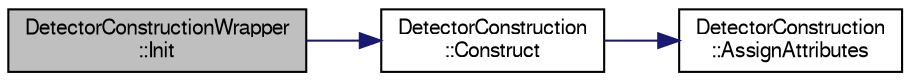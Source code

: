 digraph "DetectorConstructionWrapper::Init"
{
  bgcolor="transparent";
  edge [fontname="FreeSans",fontsize="10",labelfontname="FreeSans",labelfontsize="10"];
  node [fontname="FreeSans",fontsize="10",shape=record];
  rankdir="LR";
  Node1 [label="DetectorConstructionWrapper\l::Init",height=0.2,width=0.4,color="black", fillcolor="grey75", style="filled" fontcolor="black"];
  Node1 -> Node2 [color="midnightblue",fontsize="10",style="solid",fontname="FreeSans"];
  Node2 [label="DetectorConstruction\l::Construct",height=0.2,width=0.4,color="black",URL="$dc/d5b/classDetectorConstruction.html#a662c618480b345a747f014b845d5ffdf"];
  Node2 -> Node3 [color="midnightblue",fontsize="10",style="solid",fontname="FreeSans"];
  Node3 [label="DetectorConstruction\l::AssignAttributes",height=0.2,width=0.4,color="black",URL="$dc/d5b/classDetectorConstruction.html#a87f14305740ff6ca3f011eb8b7ef1425"];
}
